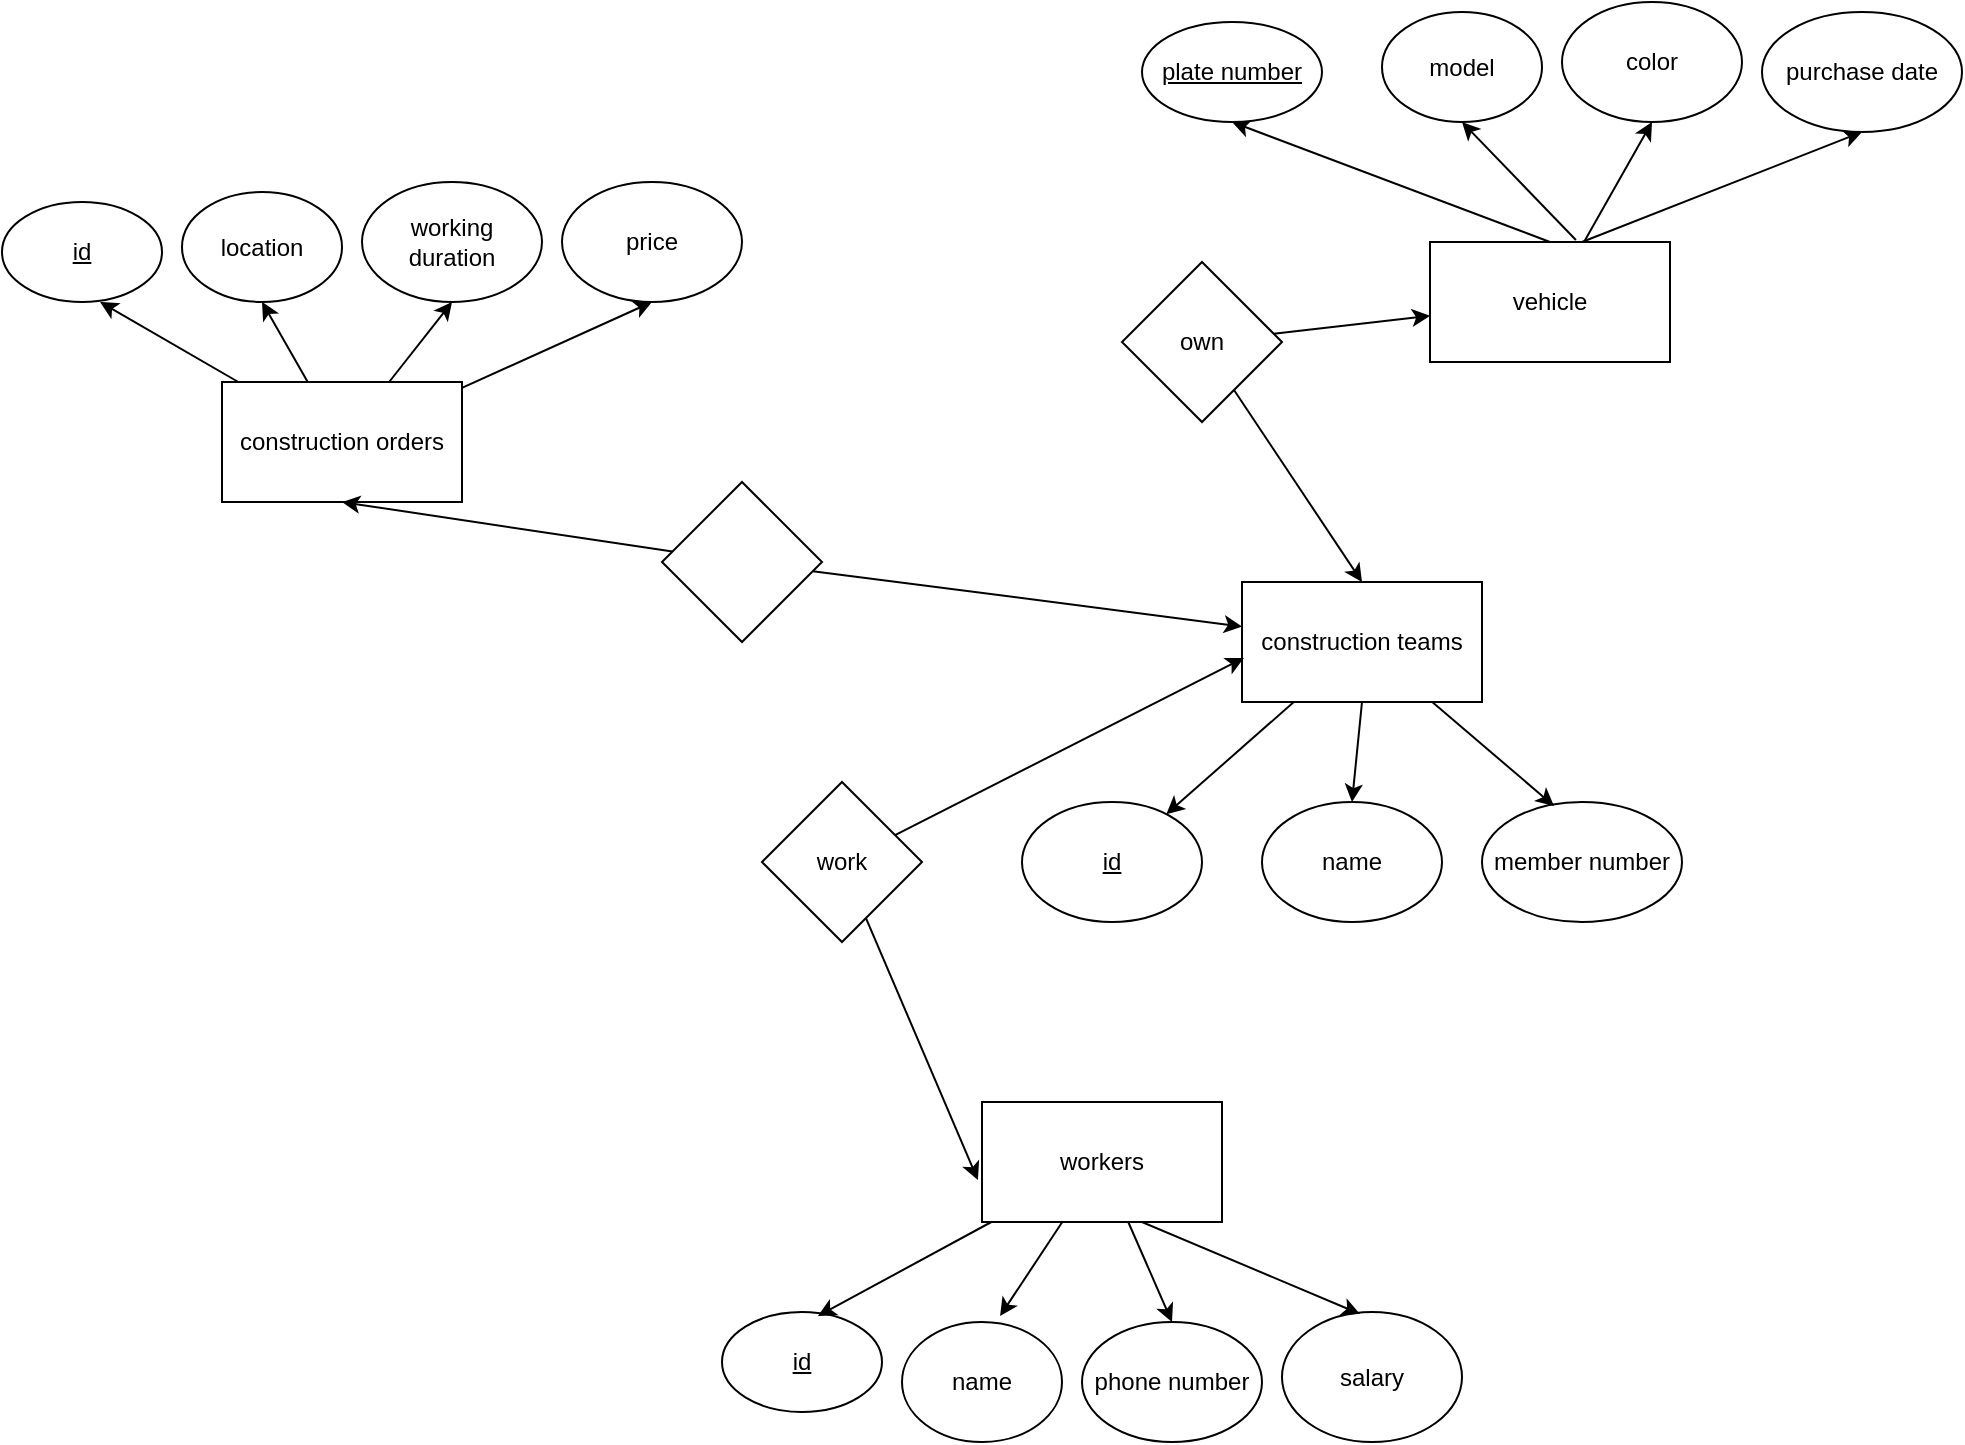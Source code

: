 <mxfile version="24.0.0" type="github">
  <diagram name="Page-1" id="JMm6PtPlRwwBxD2z2W0a">
    <mxGraphModel dx="2901" dy="1110" grid="1" gridSize="10" guides="1" tooltips="1" connect="1" arrows="1" fold="1" page="1" pageScale="1" pageWidth="827" pageHeight="1169" math="0" shadow="0">
      <root>
        <mxCell id="0" />
        <mxCell id="1" parent="0" />
        <mxCell id="de_9uCMgTR183DCYXGKh-40" style="rounded=0;orthogonalLoop=1;jettySize=auto;html=1;entryX=0.5;entryY=1;entryDx=0;entryDy=0;" parent="1" source="de_9uCMgTR183DCYXGKh-1" target="de_9uCMgTR183DCYXGKh-36" edge="1">
          <mxGeometry relative="1" as="geometry" />
        </mxCell>
        <mxCell id="de_9uCMgTR183DCYXGKh-41" style="rounded=0;orthogonalLoop=1;jettySize=auto;html=1;entryX=0.5;entryY=1;entryDx=0;entryDy=0;" parent="1" source="de_9uCMgTR183DCYXGKh-1" target="de_9uCMgTR183DCYXGKh-37" edge="1">
          <mxGeometry relative="1" as="geometry" />
        </mxCell>
        <mxCell id="de_9uCMgTR183DCYXGKh-42" style="rounded=0;orthogonalLoop=1;jettySize=auto;html=1;entryX=0.5;entryY=1;entryDx=0;entryDy=0;" parent="1" source="de_9uCMgTR183DCYXGKh-1" target="de_9uCMgTR183DCYXGKh-38" edge="1">
          <mxGeometry relative="1" as="geometry" />
        </mxCell>
        <mxCell id="de_9uCMgTR183DCYXGKh-1" value="construction orders" style="rounded=0;whiteSpace=wrap;html=1;" parent="1" vertex="1">
          <mxGeometry x="-190" y="290" width="120" height="60" as="geometry" />
        </mxCell>
        <mxCell id="de_9uCMgTR183DCYXGKh-9" style="rounded=0;orthogonalLoop=1;jettySize=auto;html=1;" parent="1" source="de_9uCMgTR183DCYXGKh-4" target="de_9uCMgTR183DCYXGKh-6" edge="1">
          <mxGeometry relative="1" as="geometry" />
        </mxCell>
        <mxCell id="de_9uCMgTR183DCYXGKh-10" style="rounded=0;orthogonalLoop=1;jettySize=auto;html=1;exitX=0.5;exitY=1;exitDx=0;exitDy=0;entryX=0.5;entryY=0;entryDx=0;entryDy=0;" parent="1" source="de_9uCMgTR183DCYXGKh-4" target="de_9uCMgTR183DCYXGKh-7" edge="1">
          <mxGeometry relative="1" as="geometry" />
        </mxCell>
        <mxCell id="de_9uCMgTR183DCYXGKh-4" value="construction teams" style="whiteSpace=wrap;html=1;" parent="1" vertex="1">
          <mxGeometry x="320" y="390" width="120" height="60" as="geometry" />
        </mxCell>
        <mxCell id="de_9uCMgTR183DCYXGKh-6" value="&lt;u&gt;id&lt;/u&gt;" style="ellipse;whiteSpace=wrap;html=1;" parent="1" vertex="1">
          <mxGeometry x="210" y="500" width="90" height="60" as="geometry" />
        </mxCell>
        <mxCell id="de_9uCMgTR183DCYXGKh-7" value="name" style="ellipse;whiteSpace=wrap;html=1;" parent="1" vertex="1">
          <mxGeometry x="330" y="500" width="90" height="60" as="geometry" />
        </mxCell>
        <mxCell id="de_9uCMgTR183DCYXGKh-8" value="member number" style="ellipse;whiteSpace=wrap;html=1;" parent="1" vertex="1">
          <mxGeometry x="440" y="500" width="100" height="60" as="geometry" />
        </mxCell>
        <mxCell id="de_9uCMgTR183DCYXGKh-11" style="rounded=0;orthogonalLoop=1;jettySize=auto;html=1;entryX=0.36;entryY=0.033;entryDx=0;entryDy=0;entryPerimeter=0;" parent="1" source="de_9uCMgTR183DCYXGKh-4" target="de_9uCMgTR183DCYXGKh-8" edge="1">
          <mxGeometry relative="1" as="geometry" />
        </mxCell>
        <mxCell id="de_9uCMgTR183DCYXGKh-25" style="rounded=0;orthogonalLoop=1;jettySize=auto;html=1;entryX=0.5;entryY=0;entryDx=0;entryDy=0;" parent="1" source="de_9uCMgTR183DCYXGKh-12" target="de_9uCMgTR183DCYXGKh-19" edge="1">
          <mxGeometry relative="1" as="geometry" />
        </mxCell>
        <mxCell id="de_9uCMgTR183DCYXGKh-12" value="workers" style="rounded=0;whiteSpace=wrap;html=1;" parent="1" vertex="1">
          <mxGeometry x="190" y="650" width="120" height="60" as="geometry" />
        </mxCell>
        <mxCell id="de_9uCMgTR183DCYXGKh-14" style="rounded=0;orthogonalLoop=1;jettySize=auto;html=1;entryX=0.008;entryY=0.633;entryDx=0;entryDy=0;entryPerimeter=0;" parent="1" source="de_9uCMgTR183DCYXGKh-13" target="de_9uCMgTR183DCYXGKh-4" edge="1">
          <mxGeometry relative="1" as="geometry" />
        </mxCell>
        <mxCell id="de_9uCMgTR183DCYXGKh-13" value="work" style="rhombus;whiteSpace=wrap;html=1;" parent="1" vertex="1">
          <mxGeometry x="80" y="490" width="80" height="80" as="geometry" />
        </mxCell>
        <mxCell id="de_9uCMgTR183DCYXGKh-16" style="rounded=0;orthogonalLoop=1;jettySize=auto;html=1;entryX=-0.017;entryY=0.65;entryDx=0;entryDy=0;entryPerimeter=0;" parent="1" source="de_9uCMgTR183DCYXGKh-13" target="de_9uCMgTR183DCYXGKh-12" edge="1">
          <mxGeometry relative="1" as="geometry">
            <mxPoint x="10" y="610" as="sourcePoint" />
          </mxGeometry>
        </mxCell>
        <mxCell id="de_9uCMgTR183DCYXGKh-17" value="&lt;u&gt;id&lt;/u&gt;" style="ellipse;whiteSpace=wrap;html=1;" parent="1" vertex="1">
          <mxGeometry x="60" y="755" width="80" height="50" as="geometry" />
        </mxCell>
        <mxCell id="de_9uCMgTR183DCYXGKh-18" value="name" style="ellipse;whiteSpace=wrap;html=1;" parent="1" vertex="1">
          <mxGeometry x="150" y="760" width="80" height="60" as="geometry" />
        </mxCell>
        <mxCell id="de_9uCMgTR183DCYXGKh-19" value="phone number" style="ellipse;whiteSpace=wrap;html=1;" parent="1" vertex="1">
          <mxGeometry x="240" y="760" width="90" height="60" as="geometry" />
        </mxCell>
        <mxCell id="de_9uCMgTR183DCYXGKh-20" value="salary" style="ellipse;whiteSpace=wrap;html=1;" parent="1" vertex="1">
          <mxGeometry x="340" y="755" width="90" height="65" as="geometry" />
        </mxCell>
        <mxCell id="de_9uCMgTR183DCYXGKh-21" style="rounded=0;orthogonalLoop=1;jettySize=auto;html=1;entryX=0.6;entryY=0.04;entryDx=0;entryDy=0;entryPerimeter=0;" parent="1" source="de_9uCMgTR183DCYXGKh-12" target="de_9uCMgTR183DCYXGKh-17" edge="1">
          <mxGeometry relative="1" as="geometry" />
        </mxCell>
        <mxCell id="de_9uCMgTR183DCYXGKh-22" style="rounded=0;orthogonalLoop=1;jettySize=auto;html=1;entryX=0.613;entryY=-0.05;entryDx=0;entryDy=0;entryPerimeter=0;" parent="1" source="de_9uCMgTR183DCYXGKh-12" target="de_9uCMgTR183DCYXGKh-18" edge="1">
          <mxGeometry relative="1" as="geometry" />
        </mxCell>
        <mxCell id="de_9uCMgTR183DCYXGKh-24" style="rounded=0;orthogonalLoop=1;jettySize=auto;html=1;exitX=0.5;exitY=1;exitDx=0;exitDy=0;entryX=0.433;entryY=0.015;entryDx=0;entryDy=0;entryPerimeter=0;" parent="1" source="de_9uCMgTR183DCYXGKh-12" target="de_9uCMgTR183DCYXGKh-20" edge="1">
          <mxGeometry relative="1" as="geometry">
            <Array as="points">
              <mxPoint x="270" y="710" />
            </Array>
          </mxGeometry>
        </mxCell>
        <mxCell id="de_9uCMgTR183DCYXGKh-31" style="rounded=0;orthogonalLoop=1;jettySize=auto;html=1;exitX=0.5;exitY=0;exitDx=0;exitDy=0;entryX=0.5;entryY=1;entryDx=0;entryDy=0;" parent="1" source="de_9uCMgTR183DCYXGKh-26" target="de_9uCMgTR183DCYXGKh-27" edge="1">
          <mxGeometry relative="1" as="geometry" />
        </mxCell>
        <mxCell id="de_9uCMgTR183DCYXGKh-32" style="rounded=0;orthogonalLoop=1;jettySize=auto;html=1;entryX=0.5;entryY=1;entryDx=0;entryDy=0;exitX=0.608;exitY=-0.017;exitDx=0;exitDy=0;exitPerimeter=0;" parent="1" source="de_9uCMgTR183DCYXGKh-26" target="de_9uCMgTR183DCYXGKh-28" edge="1">
          <mxGeometry relative="1" as="geometry" />
        </mxCell>
        <mxCell id="de_9uCMgTR183DCYXGKh-33" style="rounded=0;orthogonalLoop=1;jettySize=auto;html=1;entryX=0.5;entryY=1;entryDx=0;entryDy=0;" parent="1" source="de_9uCMgTR183DCYXGKh-26" target="de_9uCMgTR183DCYXGKh-29" edge="1">
          <mxGeometry relative="1" as="geometry" />
        </mxCell>
        <mxCell id="de_9uCMgTR183DCYXGKh-34" style="rounded=0;orthogonalLoop=1;jettySize=auto;html=1;entryX=0.5;entryY=1;entryDx=0;entryDy=0;" parent="1" source="de_9uCMgTR183DCYXGKh-26" target="de_9uCMgTR183DCYXGKh-30" edge="1">
          <mxGeometry relative="1" as="geometry">
            <Array as="points">
              <mxPoint x="490" y="220" />
            </Array>
          </mxGeometry>
        </mxCell>
        <mxCell id="de_9uCMgTR183DCYXGKh-26" value="vehicle" style="rounded=0;whiteSpace=wrap;html=1;" parent="1" vertex="1">
          <mxGeometry x="414" y="220" width="120" height="60" as="geometry" />
        </mxCell>
        <mxCell id="de_9uCMgTR183DCYXGKh-27" value="&lt;u&gt;plate number&lt;/u&gt;" style="ellipse;whiteSpace=wrap;html=1;" parent="1" vertex="1">
          <mxGeometry x="270" y="110" width="90" height="50" as="geometry" />
        </mxCell>
        <mxCell id="de_9uCMgTR183DCYXGKh-28" value="model" style="ellipse;whiteSpace=wrap;html=1;" parent="1" vertex="1">
          <mxGeometry x="390" y="105" width="80" height="55" as="geometry" />
        </mxCell>
        <mxCell id="de_9uCMgTR183DCYXGKh-29" value="color" style="ellipse;whiteSpace=wrap;html=1;" parent="1" vertex="1">
          <mxGeometry x="480" y="100" width="90" height="60" as="geometry" />
        </mxCell>
        <mxCell id="de_9uCMgTR183DCYXGKh-30" value="purchase date" style="ellipse;whiteSpace=wrap;html=1;" parent="1" vertex="1">
          <mxGeometry x="580" y="105" width="100" height="60" as="geometry" />
        </mxCell>
        <mxCell id="de_9uCMgTR183DCYXGKh-35" value="&lt;u&gt;id&lt;/u&gt;" style="ellipse;whiteSpace=wrap;html=1;" parent="1" vertex="1">
          <mxGeometry x="-300" y="200" width="80" height="50" as="geometry" />
        </mxCell>
        <mxCell id="de_9uCMgTR183DCYXGKh-36" value="location" style="ellipse;whiteSpace=wrap;html=1;" parent="1" vertex="1">
          <mxGeometry x="-210" y="195" width="80" height="55" as="geometry" />
        </mxCell>
        <mxCell id="de_9uCMgTR183DCYXGKh-37" value="working duration" style="ellipse;whiteSpace=wrap;html=1;" parent="1" vertex="1">
          <mxGeometry x="-120" y="190" width="90" height="60" as="geometry" />
        </mxCell>
        <mxCell id="de_9uCMgTR183DCYXGKh-38" value="price" style="ellipse;whiteSpace=wrap;html=1;" parent="1" vertex="1">
          <mxGeometry x="-20" y="190" width="90" height="60" as="geometry" />
        </mxCell>
        <mxCell id="de_9uCMgTR183DCYXGKh-39" style="rounded=0;orthogonalLoop=1;jettySize=auto;html=1;entryX=0.613;entryY=1;entryDx=0;entryDy=0;entryPerimeter=0;" parent="1" source="de_9uCMgTR183DCYXGKh-1" target="de_9uCMgTR183DCYXGKh-35" edge="1">
          <mxGeometry relative="1" as="geometry" />
        </mxCell>
        <mxCell id="de_9uCMgTR183DCYXGKh-44" style="rounded=0;orthogonalLoop=1;jettySize=auto;html=1;" parent="1" source="de_9uCMgTR183DCYXGKh-43" target="de_9uCMgTR183DCYXGKh-26" edge="1">
          <mxGeometry relative="1" as="geometry" />
        </mxCell>
        <mxCell id="de_9uCMgTR183DCYXGKh-45" style="rounded=0;orthogonalLoop=1;jettySize=auto;html=1;entryX=0.5;entryY=0;entryDx=0;entryDy=0;" parent="1" source="de_9uCMgTR183DCYXGKh-43" target="de_9uCMgTR183DCYXGKh-4" edge="1">
          <mxGeometry relative="1" as="geometry" />
        </mxCell>
        <mxCell id="de_9uCMgTR183DCYXGKh-43" value="own" style="rhombus;whiteSpace=wrap;html=1;" parent="1" vertex="1">
          <mxGeometry x="260" y="230" width="80" height="80" as="geometry" />
        </mxCell>
        <mxCell id="ziKmxYLJd6Wl2C1ueZbQ-2" style="rounded=0;orthogonalLoop=1;jettySize=auto;html=1;entryX=0.5;entryY=1;entryDx=0;entryDy=0;" edge="1" parent="1" source="ziKmxYLJd6Wl2C1ueZbQ-1" target="de_9uCMgTR183DCYXGKh-1">
          <mxGeometry relative="1" as="geometry" />
        </mxCell>
        <mxCell id="ziKmxYLJd6Wl2C1ueZbQ-3" style="rounded=0;orthogonalLoop=1;jettySize=auto;html=1;" edge="1" parent="1" source="ziKmxYLJd6Wl2C1ueZbQ-1" target="de_9uCMgTR183DCYXGKh-4">
          <mxGeometry relative="1" as="geometry" />
        </mxCell>
        <mxCell id="ziKmxYLJd6Wl2C1ueZbQ-1" value="" style="rhombus;whiteSpace=wrap;html=1;" vertex="1" parent="1">
          <mxGeometry x="30" y="340" width="80" height="80" as="geometry" />
        </mxCell>
      </root>
    </mxGraphModel>
  </diagram>
</mxfile>
